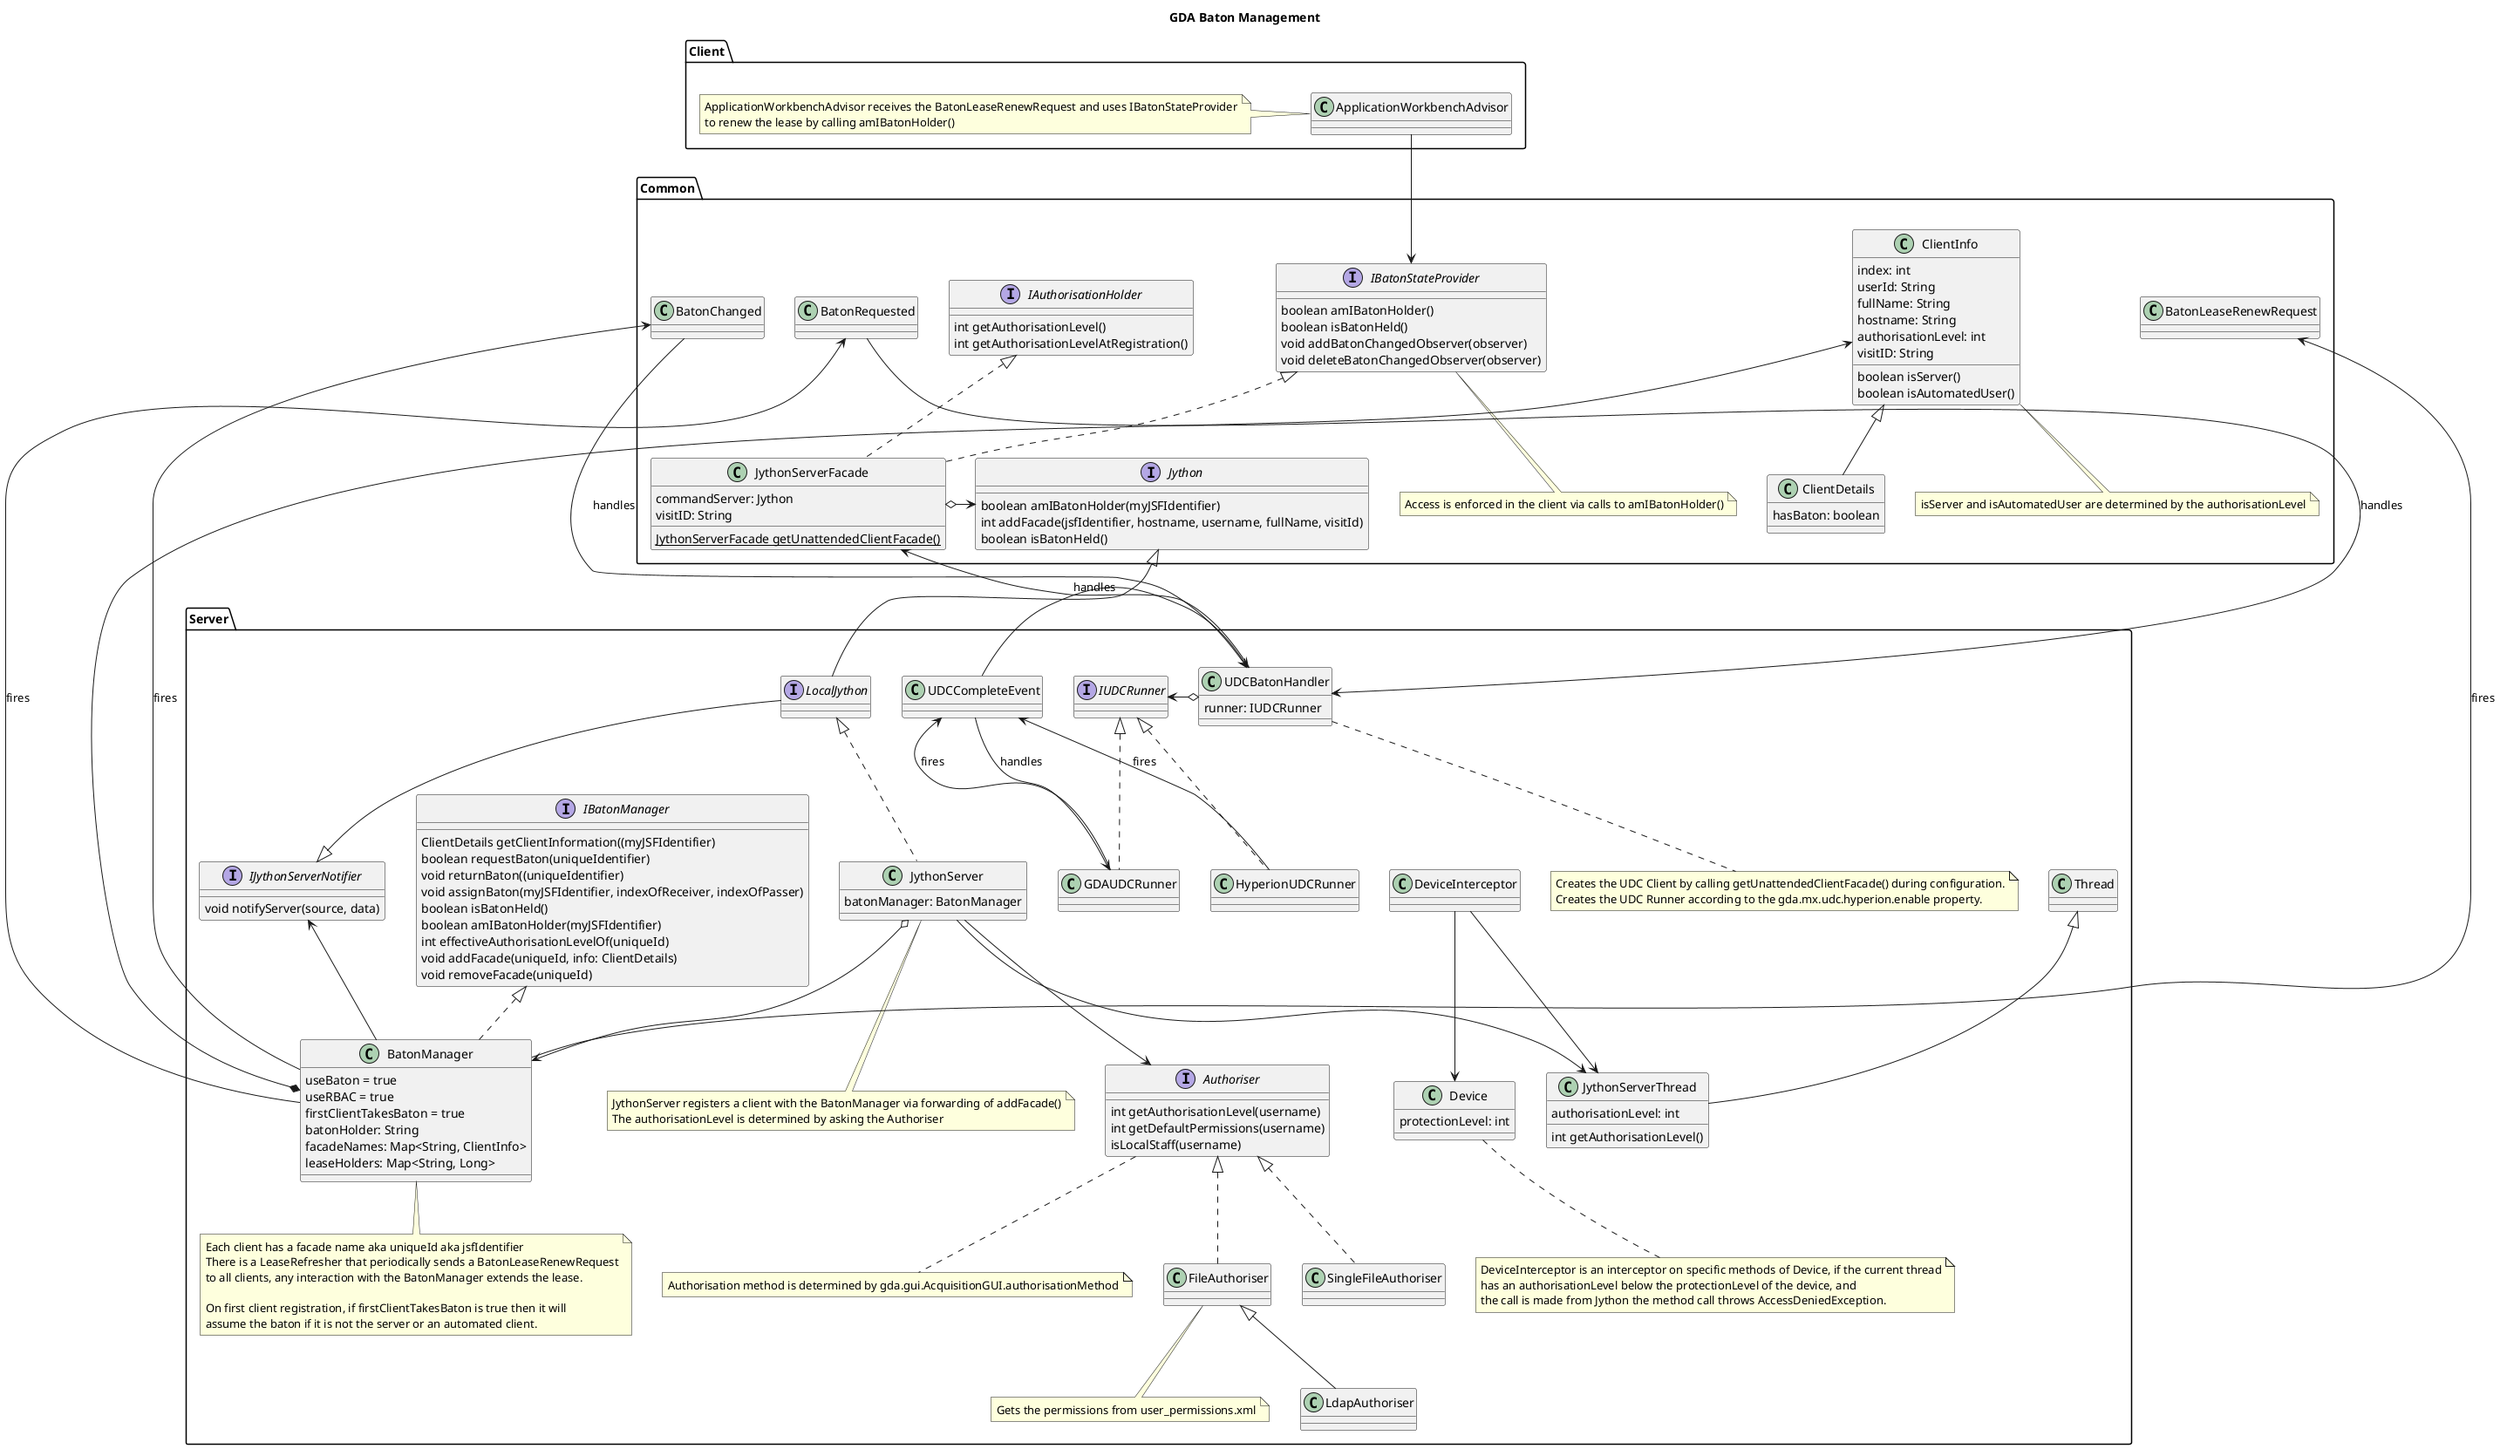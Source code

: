 @startuml
title GDA Baton Management

package Server {
    class Thread
    class JythonServerThread extends Thread {
        authorisationLevel: int
        int getAuthorisationLevel()
    }
        
    interface IBatonManager {
        ClientDetails getClientInformation((myJSFIdentifier)
        boolean requestBaton(uniqueIdentifier)
        void returnBaton((uniqueIdentifier)
        void assignBaton(myJSFIdentifier, indexOfReceiver, indexOfPasser)
        boolean isBatonHeld()
        boolean amIBatonHolder(myJSFIdentifier)
        int effectiveAuthorisationLevelOf(uniqueId)
        void addFacade(uniqueId, info: ClientDetails)
        void removeFacade(uniqueId)
    }
    
    class BatonManager implements IBatonManager {
        useBaton = true
        useRBAC = true
        firstClientTakesBaton = true
        batonHolder: String
        facadeNames: Map<String, ClientInfo>
        leaseHolders: Map<String, Long>
    }
    
    note "Each client has a facade name aka uniqueId aka jsfIdentifier\n\
There is a LeaseRefresher that periodically sends a BatonLeaseRenewRequest\n\
to all clients, any interaction with the BatonManager extends the lease.\n\n\
On first client registration, if firstClientTakesBaton is true then it will\n\
assume the baton if it is not the server or an automated client." as batonManagerNote

    BatonManager .. batonManagerNote


    interface IJythonServerNotifier {
        void notifyServer(source, data)    
    }
    interface LocalJython
    class JythonServer implements LocalJython {
        batonManager: BatonManager
    }

    note "JythonServer registers a client with the BatonManager via forwarding of addFacade()\n\
The authorisationLevel is determined by asking the Authoriser" as jythonServerNote

    JythonServer .. jythonServerNote
        
    interface Authoriser {
        int getAuthorisationLevel(username)
        int getDefaultPermissions(username)
        isLocalStaff(username)    
    }
    
    class FileAuthoriser implements Authoriser
    note "Gets the permissions from user_permissions.xml" as fileAuthoriserNote
    FileAuthoriser .. fileAuthoriserNote
    class LdapAuthoriser extends FileAuthoriser
    class SingleFileAuthoriser implements Authoriser
    note "Authorisation method is determined by gda.gui.AcquisitionGUI.authorisationMethod" as authoriserNote
    
    Authoriser .. authoriserNote    

    together {
        class UDCBatonHandler {
            runner: IUDCRunner
        }
        interface IUDCRunner
        class GDAUDCRunner implements IUDCRunner
        class HyperionUDCRunner implements IUDCRunner
    }

    note "\
Creates the UDC Client by calling getUnattendedClientFacade() during configuration.\n\
Creates the UDC Runner according to the gda.mx.udc.hyperion.enable property.\
" as udcBatonHandlerNote
    UDCBatonHandler .. udcBatonHandlerNote

    class Device {
        protectionLevel: int
    }
    class DeviceInterceptor
    note "DeviceInterceptor is an interceptor on specific methods of Device, if the current thread\n\
has an authorisationLevel below the protectionLevel of the device, and\n\
the call is made from Jython the method call throws AccessDeniedException." as deviceNote
    Device .. deviceNote
    
    
    
    class UDCCompleteEvent
    
}

package Common {
    together {
        class BatonChanged
        class BatonRequested
        class BatonLeaseRenewRequest
    }

    interface Jython {
        boolean amIBatonHolder(myJSFIdentifier)
        int addFacade(jsfIdentifier, hostname, username, fullName, visitId)
        boolean isBatonHeld()
    }

    class ClientInfo {
        index: int
        userId: String
        fullName: String
        hostname: String
        authorisationLevel: int
        visitID: String
        
        boolean isServer()
        boolean isAutomatedUser()
    }
    note "isServer and isAutomatedUser are determined by the authorisationLevel" as clientInfoNote
    ClientInfo .. clientInfoNote
    
    class ClientDetails extends ClientInfo {
     hasBaton: boolean
    }

    interface IAuthorisationHolder {
        int getAuthorisationLevel()
        int getAuthorisationLevelAtRegistration()
    }
    
    interface IBatonStateProvider {
        boolean amIBatonHolder()
        boolean isBatonHeld()
        void addBatonChangedObserver(observer)
        void deleteBatonChangedObserver(observer)
    }
    note "Access is enforced in the client via calls to amIBatonHolder()" as iBatonStateProviderNote

    class JythonServerFacade implements IBatonStateProvider, IAuthorisationHolder {
        commandServer: Jython
        visitID: String
        {static} JythonServerFacade getUnattendedClientFacade()
    }
}

package Client {
  class ApplicationWorkbenchAdvisor
    note "ApplicationWorkbenchAdvisor receives the BatonLeaseRenewRequest and uses IBatonStateProvider\n\
to renew the lease by calling amIBatonHolder()" as applicationWorkbenchAdvisorNote
}

'Server -up-> Common
'Common -up[hidden]-> Client
ApplicationWorkbenchAdvisor ..[norank] applicationWorkbenchAdvisorNote
   
ApplicationWorkbenchAdvisor --down> IBatonStateProvider

IBatonStateProvider .. iBatonStateProviderNote
LocalJython -up-|> Jython
LocalJython --|> IJythonServerNotifier

JythonServerFacade o-> Jython
JythonServer o->BatonManager
JythonServer --> Authoriser

JythonServer --> JythonServerThread

BatonChanged --> UDCBatonHandler : handles
BatonRequested --> UDCBatonHandler : handles
UDCCompleteEvent --> UDCBatonHandler : handles

UDCBatonHandler -[norank]-> JythonServerFacade
UDCBatonHandler o-> IUDCRunner
BatonManager -up-> BatonChanged : fires
BatonManager -up-> BatonRequested : fires
BatonManager -up-> BatonLeaseRenewRequest : fires
GDAUDCRunner -[norank]-> UDCCompleteEvent : fires
BatonManager *-[norank]-> ClientInfo

UDCCompleteEvent --> GDAUDCRunner : handles
HyperionUDCRunner --> UDCCompleteEvent : fires

DeviceInterceptor --> Device
DeviceInterceptor --> JythonServerThread

BatonManager -up-> IJythonServerNotifier

@enduml

